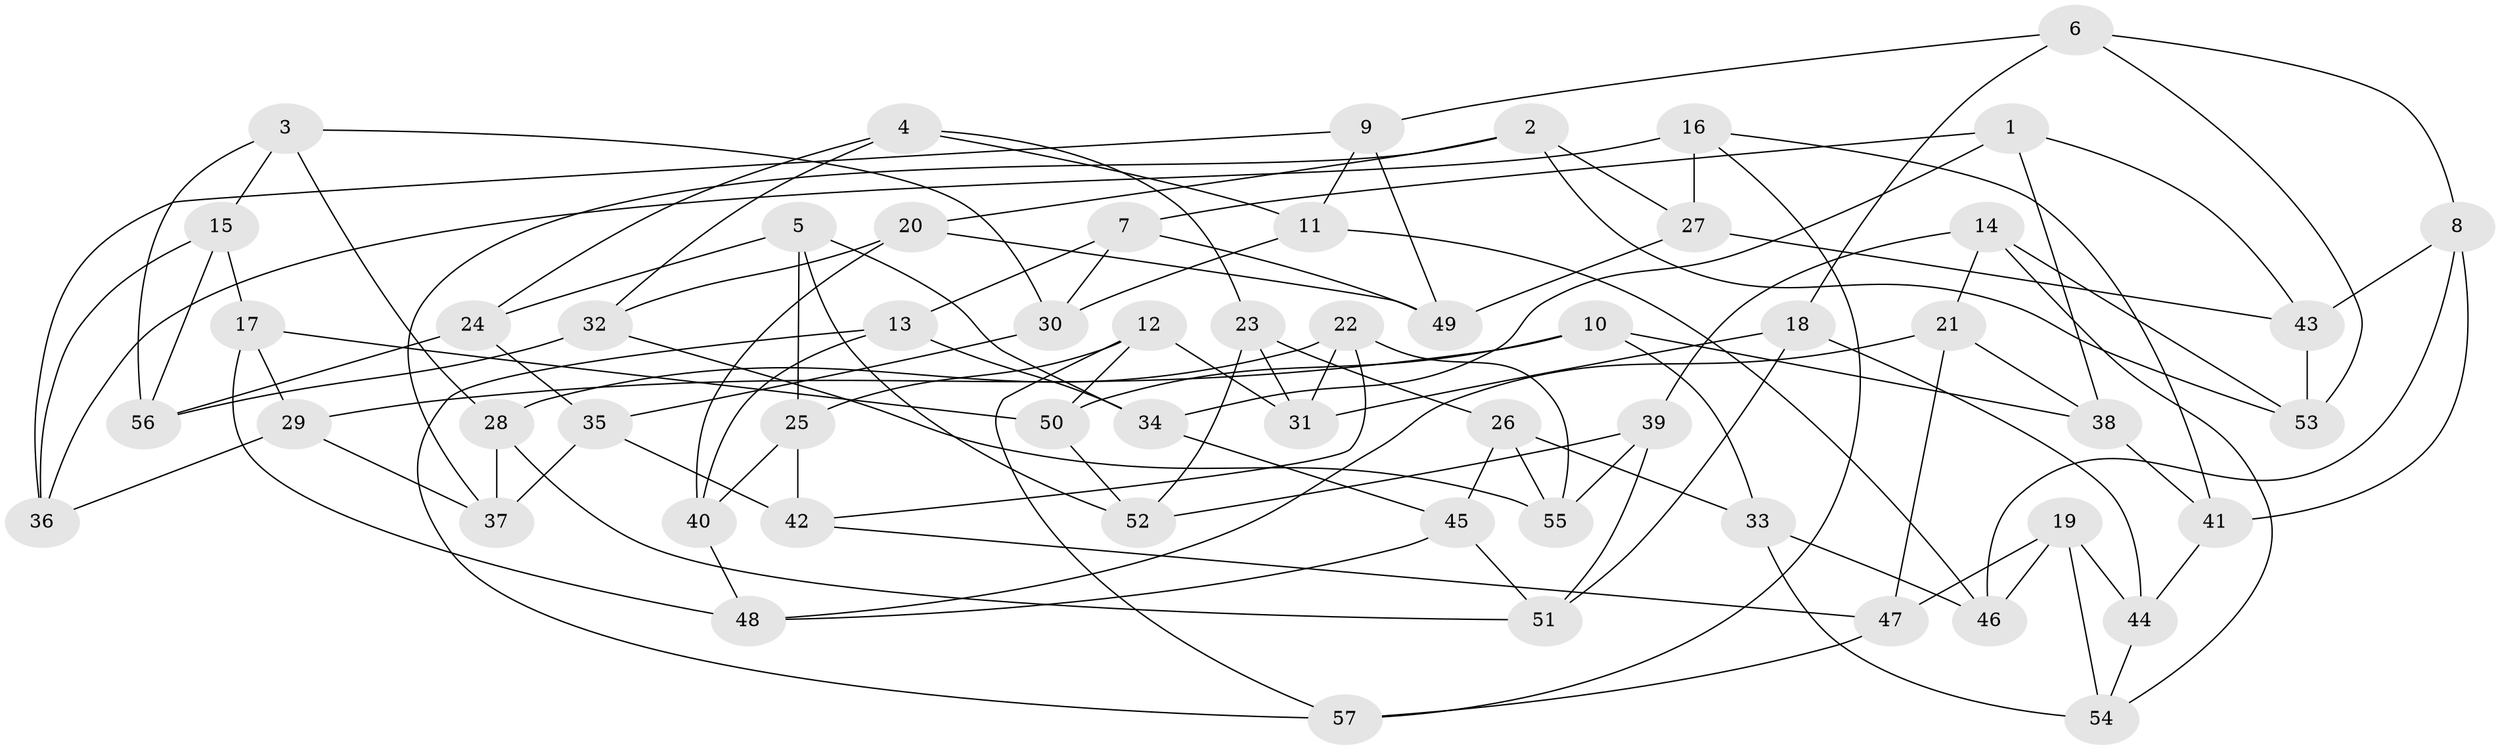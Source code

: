 // Generated by graph-tools (version 1.1) at 2025/50/03/09/25 03:50:49]
// undirected, 57 vertices, 114 edges
graph export_dot {
graph [start="1"]
  node [color=gray90,style=filled];
  1;
  2;
  3;
  4;
  5;
  6;
  7;
  8;
  9;
  10;
  11;
  12;
  13;
  14;
  15;
  16;
  17;
  18;
  19;
  20;
  21;
  22;
  23;
  24;
  25;
  26;
  27;
  28;
  29;
  30;
  31;
  32;
  33;
  34;
  35;
  36;
  37;
  38;
  39;
  40;
  41;
  42;
  43;
  44;
  45;
  46;
  47;
  48;
  49;
  50;
  51;
  52;
  53;
  54;
  55;
  56;
  57;
  1 -- 38;
  1 -- 43;
  1 -- 34;
  1 -- 7;
  2 -- 27;
  2 -- 53;
  2 -- 37;
  2 -- 20;
  3 -- 30;
  3 -- 15;
  3 -- 28;
  3 -- 56;
  4 -- 23;
  4 -- 11;
  4 -- 32;
  4 -- 24;
  5 -- 25;
  5 -- 24;
  5 -- 52;
  5 -- 34;
  6 -- 8;
  6 -- 9;
  6 -- 18;
  6 -- 53;
  7 -- 49;
  7 -- 13;
  7 -- 30;
  8 -- 41;
  8 -- 46;
  8 -- 43;
  9 -- 36;
  9 -- 11;
  9 -- 49;
  10 -- 50;
  10 -- 29;
  10 -- 38;
  10 -- 33;
  11 -- 46;
  11 -- 30;
  12 -- 50;
  12 -- 57;
  12 -- 31;
  12 -- 25;
  13 -- 34;
  13 -- 40;
  13 -- 57;
  14 -- 53;
  14 -- 21;
  14 -- 39;
  14 -- 54;
  15 -- 56;
  15 -- 36;
  15 -- 17;
  16 -- 57;
  16 -- 36;
  16 -- 27;
  16 -- 41;
  17 -- 29;
  17 -- 48;
  17 -- 50;
  18 -- 44;
  18 -- 31;
  18 -- 51;
  19 -- 44;
  19 -- 46;
  19 -- 54;
  19 -- 47;
  20 -- 32;
  20 -- 40;
  20 -- 49;
  21 -- 48;
  21 -- 47;
  21 -- 38;
  22 -- 55;
  22 -- 42;
  22 -- 28;
  22 -- 31;
  23 -- 52;
  23 -- 26;
  23 -- 31;
  24 -- 56;
  24 -- 35;
  25 -- 40;
  25 -- 42;
  26 -- 55;
  26 -- 33;
  26 -- 45;
  27 -- 43;
  27 -- 49;
  28 -- 51;
  28 -- 37;
  29 -- 37;
  29 -- 36;
  30 -- 35;
  32 -- 56;
  32 -- 55;
  33 -- 46;
  33 -- 54;
  34 -- 45;
  35 -- 37;
  35 -- 42;
  38 -- 41;
  39 -- 52;
  39 -- 51;
  39 -- 55;
  40 -- 48;
  41 -- 44;
  42 -- 47;
  43 -- 53;
  44 -- 54;
  45 -- 48;
  45 -- 51;
  47 -- 57;
  50 -- 52;
}
